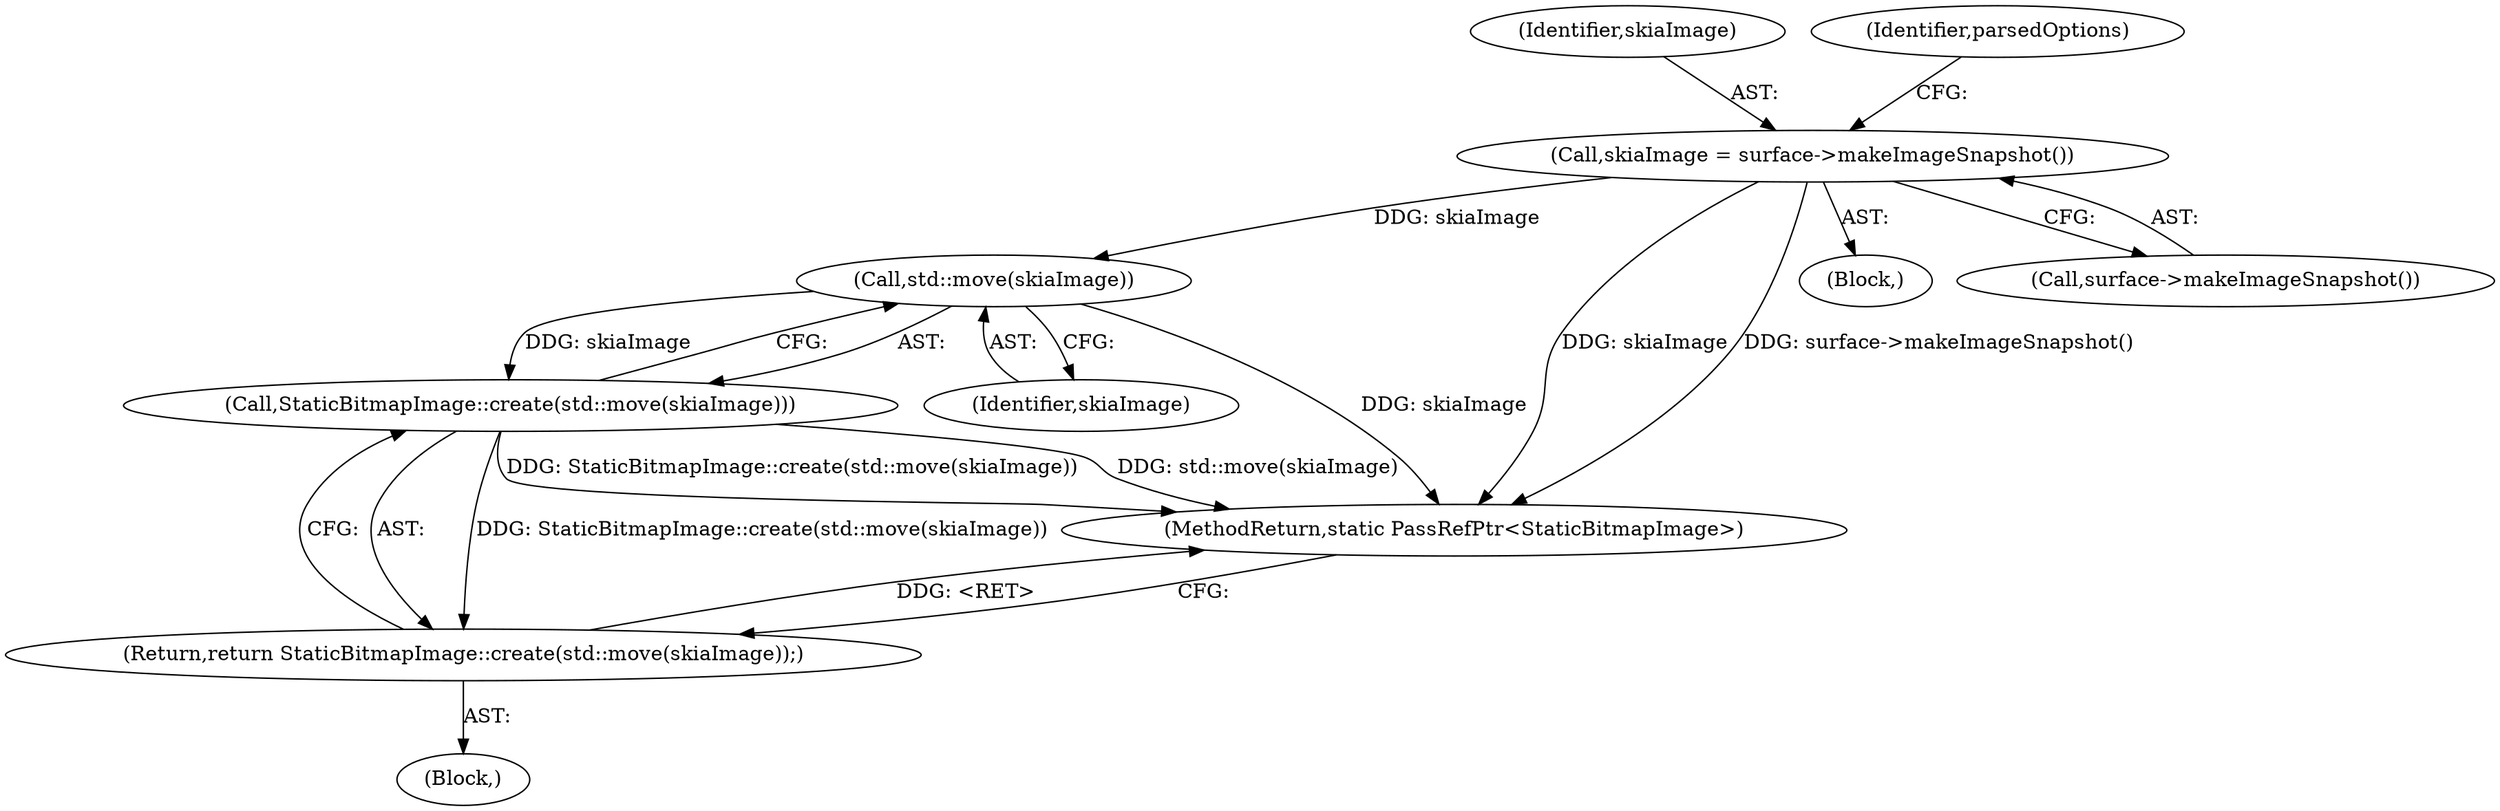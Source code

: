 digraph "0_Chrome_d59a4441697f6253e7dc3f7ae5caad6e5fd2c778_1@API" {
"1000382" [label="(Call,std::move(skiaImage))"];
"1000364" [label="(Call,skiaImage = surface->makeImageSnapshot())"];
"1000381" [label="(Call,StaticBitmapImage::create(std::move(skiaImage)))"];
"1000380" [label="(Return,return StaticBitmapImage::create(std::move(skiaImage));)"];
"1000365" [label="(Identifier,skiaImage)"];
"1000388" [label="(MethodReturn,static PassRefPtr<StaticBitmapImage>)"];
"1000369" [label="(Identifier,parsedOptions)"];
"1000371" [label="(Block,)"];
"1000382" [label="(Call,std::move(skiaImage))"];
"1000383" [label="(Identifier,skiaImage)"];
"1000105" [label="(Block,)"];
"1000366" [label="(Call,surface->makeImageSnapshot())"];
"1000380" [label="(Return,return StaticBitmapImage::create(std::move(skiaImage));)"];
"1000381" [label="(Call,StaticBitmapImage::create(std::move(skiaImage)))"];
"1000364" [label="(Call,skiaImage = surface->makeImageSnapshot())"];
"1000382" -> "1000381"  [label="AST: "];
"1000382" -> "1000383"  [label="CFG: "];
"1000383" -> "1000382"  [label="AST: "];
"1000381" -> "1000382"  [label="CFG: "];
"1000382" -> "1000388"  [label="DDG: skiaImage"];
"1000382" -> "1000381"  [label="DDG: skiaImage"];
"1000364" -> "1000382"  [label="DDG: skiaImage"];
"1000364" -> "1000105"  [label="AST: "];
"1000364" -> "1000366"  [label="CFG: "];
"1000365" -> "1000364"  [label="AST: "];
"1000366" -> "1000364"  [label="AST: "];
"1000369" -> "1000364"  [label="CFG: "];
"1000364" -> "1000388"  [label="DDG: skiaImage"];
"1000364" -> "1000388"  [label="DDG: surface->makeImageSnapshot()"];
"1000381" -> "1000380"  [label="AST: "];
"1000380" -> "1000381"  [label="CFG: "];
"1000381" -> "1000388"  [label="DDG: std::move(skiaImage)"];
"1000381" -> "1000388"  [label="DDG: StaticBitmapImage::create(std::move(skiaImage))"];
"1000381" -> "1000380"  [label="DDG: StaticBitmapImage::create(std::move(skiaImage))"];
"1000380" -> "1000371"  [label="AST: "];
"1000388" -> "1000380"  [label="CFG: "];
"1000380" -> "1000388"  [label="DDG: <RET>"];
}
